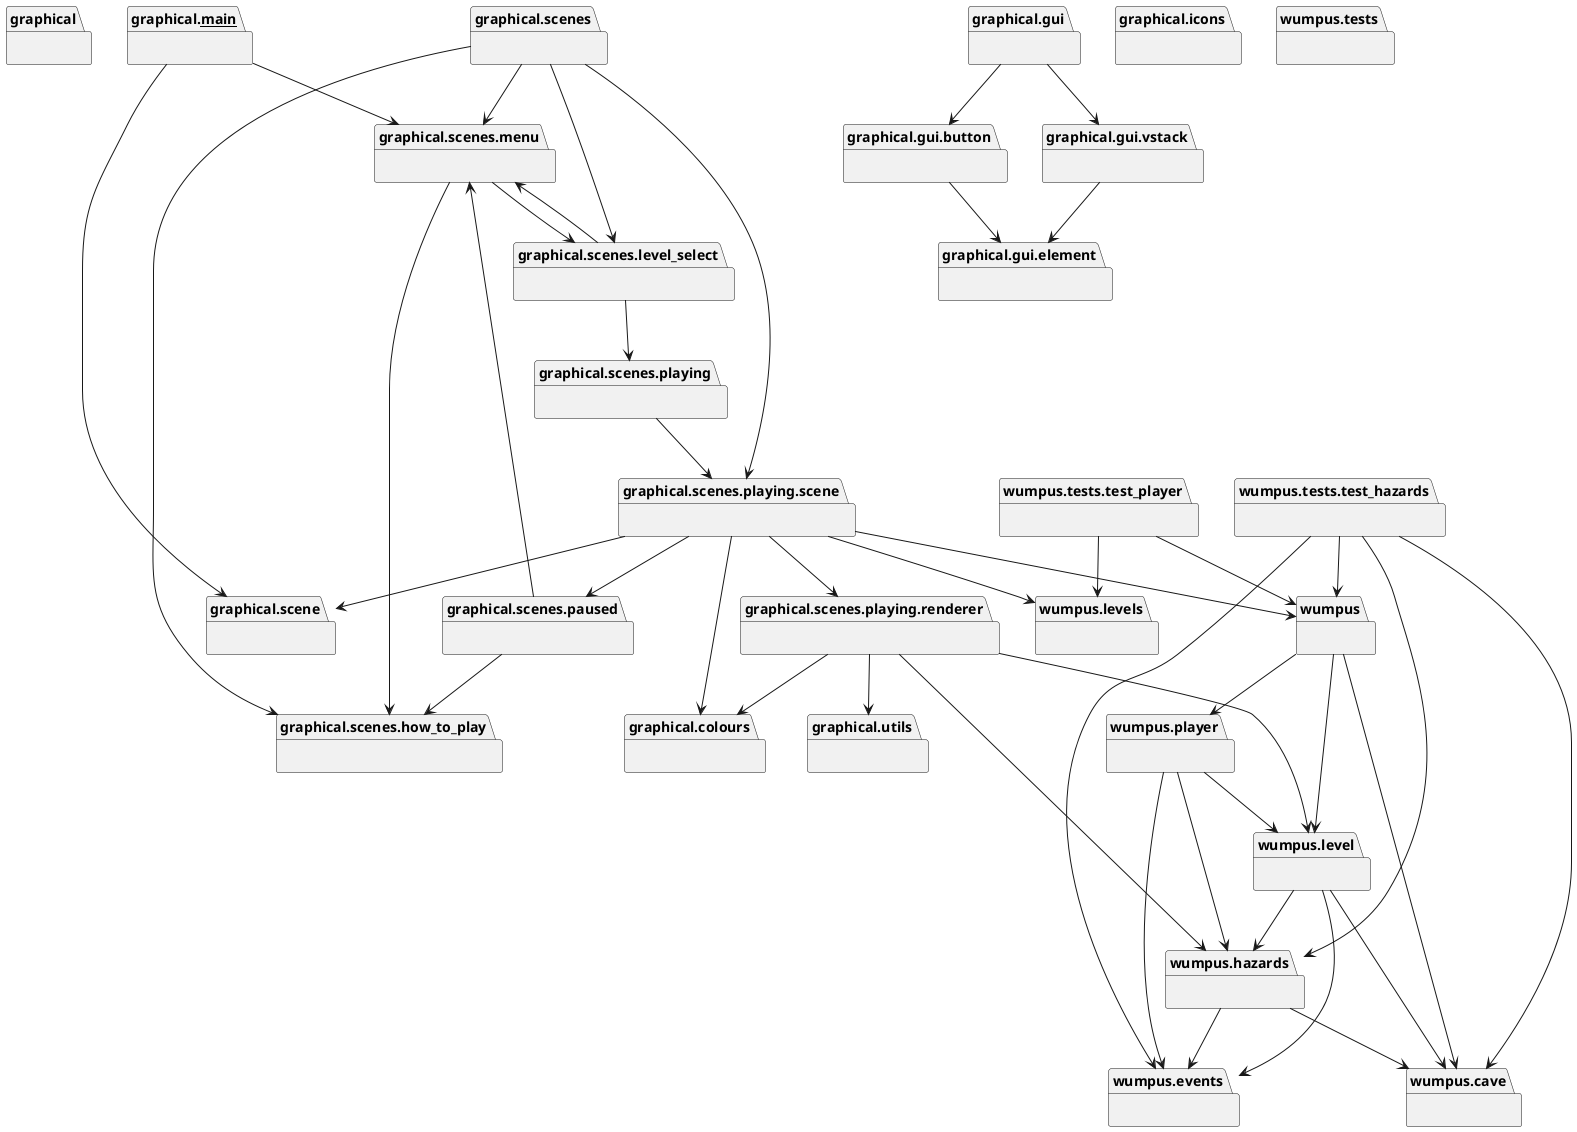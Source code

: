 @startuml packages
set namespaceSeparator none
package "graphical" as graphical {
}
package "graphical.__main__" as graphical.__main__ {
}
package "graphical.colours" as graphical.colours {
}
package "graphical.gui" as graphical.gui {
}
package "graphical.gui.button" as graphical.gui.button {
}
package "graphical.gui.element" as graphical.gui.element {
}
package "graphical.gui.vstack" as graphical.gui.vstack {
}
package "graphical.icons" as graphical.icons {
}
package "graphical.scene" as graphical.scene {
}
package "graphical.scenes" as graphical.scenes {
}
package "graphical.scenes.how_to_play" as graphical.scenes.how_to_play {
}
package "graphical.scenes.level_select" as graphical.scenes.level_select {
}
package "graphical.scenes.menu" as graphical.scenes.menu {
}
package "graphical.scenes.paused" as graphical.scenes.paused {
}
package "graphical.scenes.playing" as graphical.scenes.playing {
}
package "graphical.scenes.playing.renderer" as graphical.scenes.playing.renderer {
}
package "graphical.scenes.playing.scene" as graphical.scenes.playing.scene {
}
package "graphical.utils" as graphical.utils {
}
package "wumpus" as wumpus {
}
package "wumpus.cave" as wumpus.cave {
}
package "wumpus.events" as wumpus.events {
}
package "wumpus.hazards" as wumpus.hazards {
}
package "wumpus.level" as wumpus.level {
}
package "wumpus.levels" as wumpus.levels {
}
package "wumpus.player" as wumpus.player {
}
package "wumpus.tests" as wumpus.tests {
}
package "wumpus.tests.test_hazards" as wumpus.tests.test_hazards {
}
package "wumpus.tests.test_player" as wumpus.tests.test_player {
}
graphical.__main__ --> graphical.scene
graphical.__main__ --> graphical.scenes.menu
graphical.gui --> graphical.gui.button
graphical.gui --> graphical.gui.vstack
graphical.gui.button --> graphical.gui.element
graphical.gui.vstack --> graphical.gui.element
graphical.scenes --> graphical.scenes.how_to_play
graphical.scenes --> graphical.scenes.level_select
graphical.scenes --> graphical.scenes.menu
graphical.scenes --> graphical.scenes.playing.scene
graphical.scenes.level_select --> graphical.scenes.menu
graphical.scenes.level_select --> graphical.scenes.playing
graphical.scenes.menu --> graphical.scenes.how_to_play
graphical.scenes.menu --> graphical.scenes.level_select
graphical.scenes.paused --> graphical.scenes.how_to_play
graphical.scenes.paused --> graphical.scenes.menu
graphical.scenes.playing --> graphical.scenes.playing.scene
graphical.scenes.playing.renderer --> graphical.colours
graphical.scenes.playing.renderer --> graphical.utils
graphical.scenes.playing.renderer --> wumpus.hazards
graphical.scenes.playing.renderer --> wumpus.level
graphical.scenes.playing.scene --> graphical.colours
graphical.scenes.playing.scene --> graphical.scene
graphical.scenes.playing.scene --> graphical.scenes.paused
graphical.scenes.playing.scene --> graphical.scenes.playing.renderer
graphical.scenes.playing.scene --> wumpus
graphical.scenes.playing.scene --> wumpus.levels
wumpus --> wumpus.cave
wumpus --> wumpus.level
wumpus --> wumpus.player
wumpus.hazards --> wumpus.cave
wumpus.hazards --> wumpus.events
wumpus.level --> wumpus.cave
wumpus.level --> wumpus.events
wumpus.level --> wumpus.hazards
wumpus.player --> wumpus.events
wumpus.player --> wumpus.hazards
wumpus.player --> wumpus.level
wumpus.tests.test_hazards --> wumpus
wumpus.tests.test_hazards --> wumpus.cave
wumpus.tests.test_hazards --> wumpus.events
wumpus.tests.test_hazards --> wumpus.hazards
wumpus.tests.test_player --> wumpus
wumpus.tests.test_player --> wumpus.levels
@enduml
